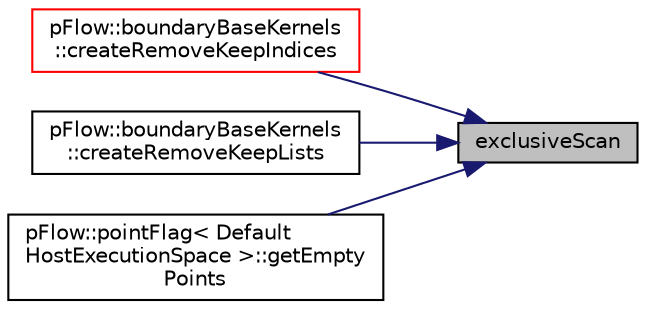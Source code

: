 digraph "exclusiveScan"
{
 // LATEX_PDF_SIZE
  edge [fontname="Helvetica",fontsize="10",labelfontname="Helvetica",labelfontsize="10"];
  node [fontname="Helvetica",fontsize="10",shape=record];
  rankdir="RL";
  Node1 [label="exclusiveScan",height=0.2,width=0.4,color="black", fillcolor="grey75", style="filled", fontcolor="black",tooltip=" "];
  Node1 -> Node2 [dir="back",color="midnightblue",fontsize="10",style="solid",fontname="Helvetica"];
  Node2 [label="pFlow::boundaryBaseKernels\l::createRemoveKeepIndices",height=0.2,width=0.4,color="red", fillcolor="white", style="filled",URL="$namespacepFlow_1_1boundaryBaseKernels.html#a38b0cabe5884a9ca33d98dc088b64dc5",tooltip=" "];
  Node1 -> Node5 [dir="back",color="midnightblue",fontsize="10",style="solid",fontname="Helvetica"];
  Node5 [label="pFlow::boundaryBaseKernels\l::createRemoveKeepLists",height=0.2,width=0.4,color="black", fillcolor="white", style="filled",URL="$namespacepFlow_1_1boundaryBaseKernels.html#a6d0fec8998c1ef57bdb964eb61358708",tooltip=" "];
  Node1 -> Node6 [dir="back",color="midnightblue",fontsize="10",style="solid",fontname="Helvetica"];
  Node6 [label="pFlow::pointFlag\< Default\lHostExecutionSpace \>::getEmpty\lPoints",height=0.2,width=0.4,color="black", fillcolor="white", style="filled",URL="$classpFlow_1_1pointFlag.html#a8e885c1d1ead153f27181a7d6605c62e",tooltip=" "];
}
